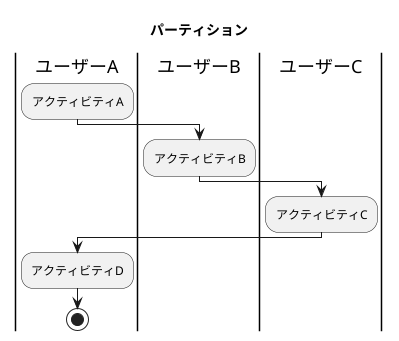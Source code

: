 @startumlm スイムレーン
title パーティション
|ユーザーA|

:アクティビティA;
|ユーザーB|
:アクティビティB;
|ユーザーC|
:アクティビティC;
|ユーザーA|
:アクティビティD;
stop
@enduml